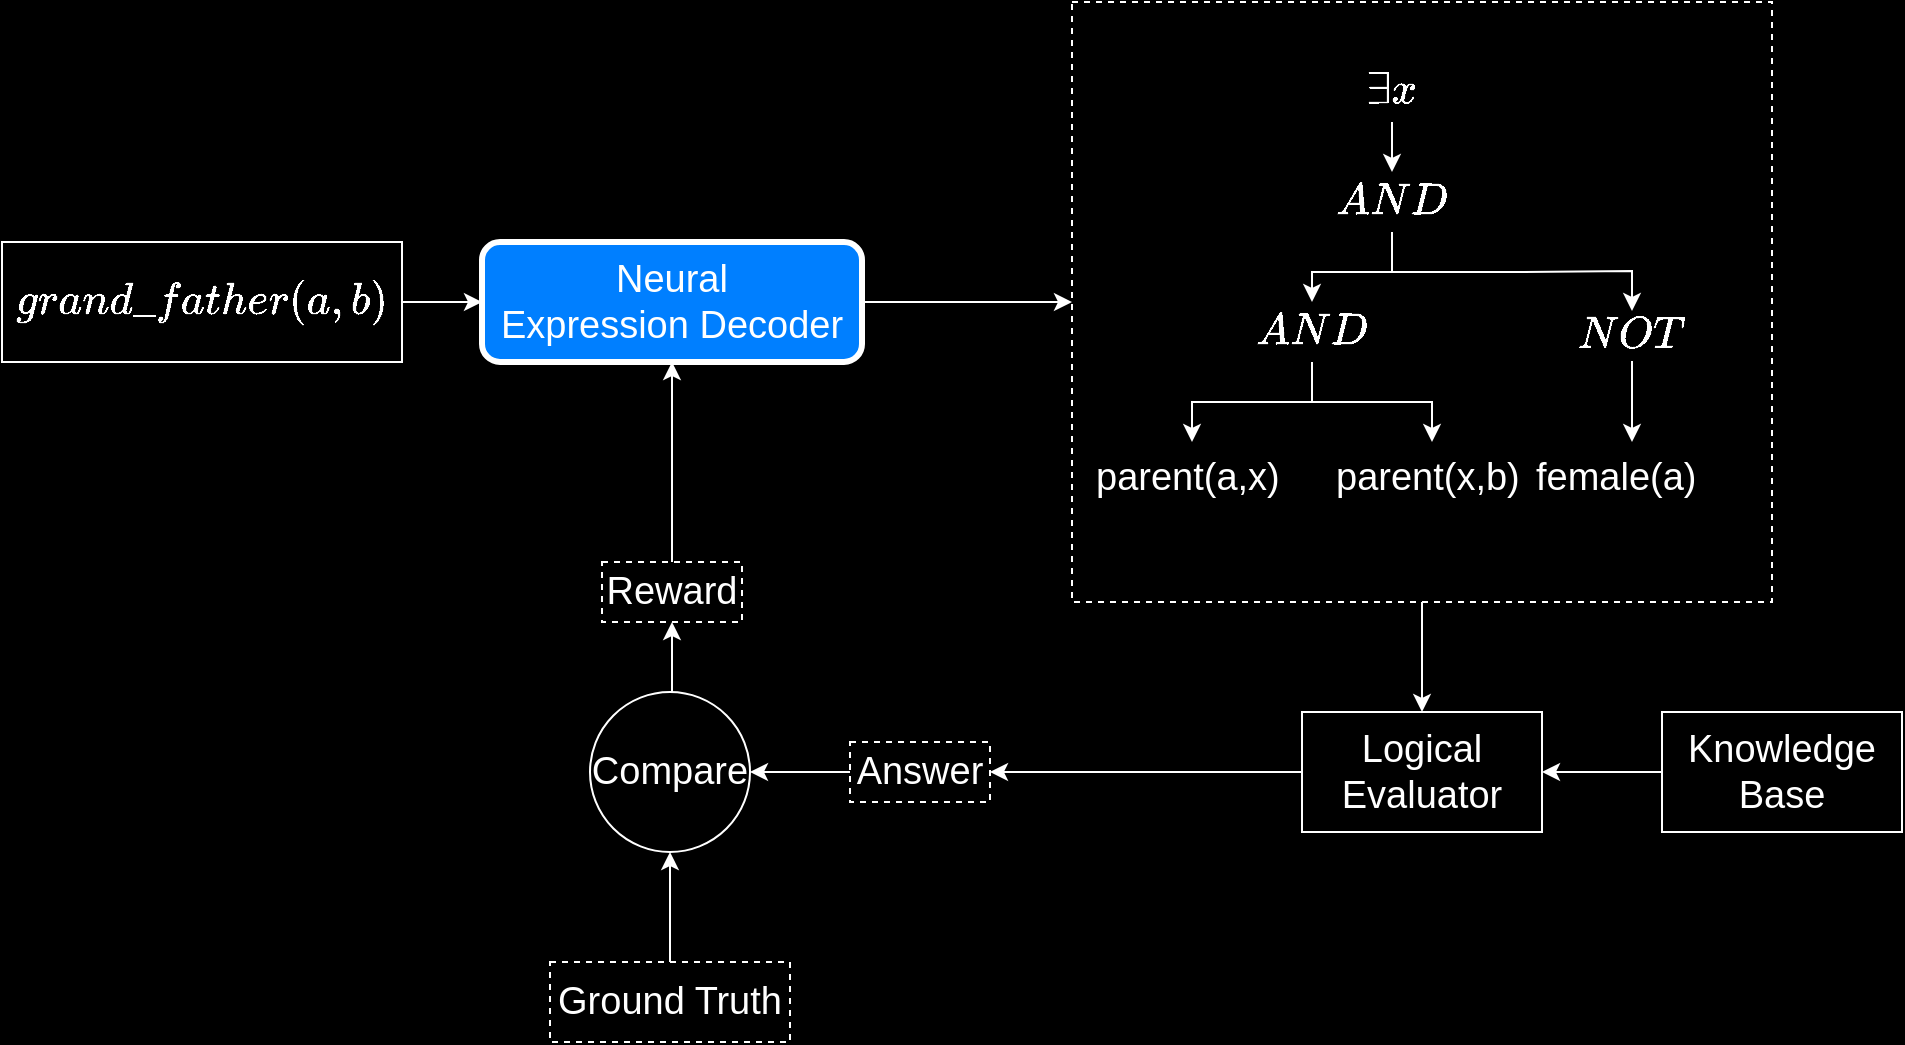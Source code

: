 <mxfile version="11.0.1" type="github"><diagram id="BeI8DHMDFHrEP4bDjmuN" name="Page-1"><mxGraphModel dx="1186" dy="758" grid="1" gridSize="10" guides="1" tooltips="1" connect="1" arrows="1" fold="1" page="1" pageScale="1" pageWidth="1100" pageHeight="850" background="#000000" math="1" shadow="0"><root><mxCell id="0"/><mxCell id="1" parent="0"/><mxCell id="dKdMtzHMEAxyN29hFK7c-27" style="edgeStyle=orthogonalEdgeStyle;rounded=0;orthogonalLoop=1;jettySize=auto;html=1;exitX=1;exitY=0.5;exitDx=0;exitDy=0;fontSize=19;strokeColor=#FFFFFF;fontColor=#FFFFFF;" parent="1" source="dKdMtzHMEAxyN29hFK7c-3" target="dKdMtzHMEAxyN29hFK7c-29" edge="1"><mxGeometry relative="1" as="geometry"><mxPoint x="590" y="270" as="targetPoint"/></mxGeometry></mxCell><mxCell id="dKdMtzHMEAxyN29hFK7c-3" value="Neural &lt;br style=&quot;font-size: 19px;&quot;&gt;Expression Decoder" style="rounded=1;whiteSpace=wrap;html=1;fontSize=19;strokeColor=#FFFFFF;fontColor=#FFFFFF;fillColor=#007FFF;strokeWidth=3;" parent="1" vertex="1"><mxGeometry x="320" y="240" width="190" height="60" as="geometry"/></mxCell><mxCell id="dKdMtzHMEAxyN29hFK7c-5" style="edgeStyle=orthogonalEdgeStyle;rounded=0;orthogonalLoop=1;jettySize=auto;html=1;exitX=1;exitY=0.5;exitDx=0;exitDy=0;entryX=0;entryY=0.5;entryDx=0;entryDy=0;fontSize=19;strokeColor=#FFFFFF;fontColor=#FFFFFF;" parent="1" source="dKdMtzHMEAxyN29hFK7c-4" target="dKdMtzHMEAxyN29hFK7c-3" edge="1"><mxGeometry relative="1" as="geometry"/></mxCell><mxCell id="dKdMtzHMEAxyN29hFK7c-4" value="$$grand\_father(a,b)$$" style="rounded=0;whiteSpace=wrap;html=1;fontSize=19;fillColor=none;strokeColor=#FFFFFF;fontColor=#FFFFFF;" parent="1" vertex="1"><mxGeometry x="80" y="240" width="200" height="60" as="geometry"/></mxCell><mxCell id="dKdMtzHMEAxyN29hFK7c-32" style="edgeStyle=orthogonalEdgeStyle;rounded=0;orthogonalLoop=1;jettySize=auto;html=1;exitX=0.5;exitY=1;exitDx=0;exitDy=0;fontSize=19;strokeColor=#FFFFFF;fontColor=#FFFFFF;" parent="1" source="dKdMtzHMEAxyN29hFK7c-29" target="dKdMtzHMEAxyN29hFK7c-31" edge="1"><mxGeometry relative="1" as="geometry"/></mxCell><mxCell id="dKdMtzHMEAxyN29hFK7c-26" value="" style="group;dashed=1;strokeColor=none;fontColor=#FFFFFF;" parent="1" vertex="1" connectable="0"><mxGeometry x="625" y="150" width="340" height="270" as="geometry"/></mxCell><mxCell id="dKdMtzHMEAxyN29hFK7c-11" value="$$\exists x $$" style="rounded=0;whiteSpace=wrap;html=1;fillColor=none;fontSize=19;strokeColor=none;fontColor=#FFFFFF;" parent="dKdMtzHMEAxyN29hFK7c-26" vertex="1"><mxGeometry x="130" width="40" height="30" as="geometry"/></mxCell><mxCell id="dKdMtzHMEAxyN29hFK7c-12" value="$$AND $$" style="rounded=0;whiteSpace=wrap;html=1;fillColor=none;fontSize=19;strokeColor=none;fontColor=#FFFFFF;" parent="dKdMtzHMEAxyN29hFK7c-26" vertex="1"><mxGeometry x="130" y="55" width="40" height="30" as="geometry"/></mxCell><mxCell id="dKdMtzHMEAxyN29hFK7c-13" style="edgeStyle=orthogonalEdgeStyle;rounded=0;orthogonalLoop=1;jettySize=auto;html=1;exitX=0.5;exitY=1;exitDx=0;exitDy=0;entryX=0.5;entryY=0;entryDx=0;entryDy=0;fontSize=19;strokeColor=#FFFFFF;fontColor=#FFFFFF;" parent="dKdMtzHMEAxyN29hFK7c-26" source="dKdMtzHMEAxyN29hFK7c-11" target="dKdMtzHMEAxyN29hFK7c-12" edge="1"><mxGeometry relative="1" as="geometry"/></mxCell><mxCell id="dKdMtzHMEAxyN29hFK7c-14" value="$$AND $$" style="rounded=0;whiteSpace=wrap;html=1;fillColor=none;fontSize=19;strokeColor=none;fontColor=#FFFFFF;" parent="dKdMtzHMEAxyN29hFK7c-26" vertex="1"><mxGeometry x="90" y="120" width="40" height="30" as="geometry"/></mxCell><mxCell id="dKdMtzHMEAxyN29hFK7c-16" style="edgeStyle=orthogonalEdgeStyle;rounded=0;orthogonalLoop=1;jettySize=auto;html=1;exitX=0.5;exitY=1;exitDx=0;exitDy=0;entryX=0.5;entryY=0;entryDx=0;entryDy=0;fontSize=19;strokeColor=#FFFFFF;fontColor=#FFFFFF;" parent="dKdMtzHMEAxyN29hFK7c-26" source="dKdMtzHMEAxyN29hFK7c-12" target="dKdMtzHMEAxyN29hFK7c-14" edge="1"><mxGeometry relative="1" as="geometry"/></mxCell><mxCell id="dKdMtzHMEAxyN29hFK7c-15" value="parent(a,x)" style="text;html=1;fontSize=19;strokeColor=none;fontColor=#FFFFFF;" parent="dKdMtzHMEAxyN29hFK7c-26" vertex="1"><mxGeometry y="190" width="100" height="40" as="geometry"/></mxCell><mxCell id="dKdMtzHMEAxyN29hFK7c-17" style="edgeStyle=orthogonalEdgeStyle;rounded=0;orthogonalLoop=1;jettySize=auto;html=1;exitX=0.5;exitY=1;exitDx=0;exitDy=0;entryX=0.5;entryY=0;entryDx=0;entryDy=0;fontSize=19;strokeColor=#FFFFFF;fontColor=#FFFFFF;" parent="dKdMtzHMEAxyN29hFK7c-26" source="dKdMtzHMEAxyN29hFK7c-14" target="dKdMtzHMEAxyN29hFK7c-15" edge="1"><mxGeometry relative="1" as="geometry"/></mxCell><mxCell id="dKdMtzHMEAxyN29hFK7c-18" value="parent(x,b)" style="text;html=1;fontSize=19;strokeColor=none;fontColor=#FFFFFF;" parent="dKdMtzHMEAxyN29hFK7c-26" vertex="1"><mxGeometry x="120" y="190" width="100" height="40" as="geometry"/></mxCell><mxCell id="dKdMtzHMEAxyN29hFK7c-19" style="edgeStyle=orthogonalEdgeStyle;rounded=0;orthogonalLoop=1;jettySize=auto;html=1;exitX=0.5;exitY=1;exitDx=0;exitDy=0;entryX=0.5;entryY=0;entryDx=0;entryDy=0;fontSize=19;strokeColor=#FFFFFF;fontColor=#FFFFFF;" parent="dKdMtzHMEAxyN29hFK7c-26" source="dKdMtzHMEAxyN29hFK7c-14" target="dKdMtzHMEAxyN29hFK7c-18" edge="1"><mxGeometry relative="1" as="geometry"/></mxCell><mxCell id="dKdMtzHMEAxyN29hFK7c-22" value="$$NOT $$" style="rounded=0;whiteSpace=wrap;html=1;fillColor=none;fontSize=19;strokeColor=none;fontColor=#FFFFFF;" parent="dKdMtzHMEAxyN29hFK7c-26" vertex="1"><mxGeometry x="250" y="124.5" width="40" height="25" as="geometry"/></mxCell><mxCell id="dKdMtzHMEAxyN29hFK7c-23" style="edgeStyle=orthogonalEdgeStyle;rounded=0;orthogonalLoop=1;jettySize=auto;html=1;exitX=0.5;exitY=1;exitDx=0;exitDy=0;entryX=0.5;entryY=0;entryDx=0;entryDy=0;fontSize=19;strokeColor=#FFFFFF;fontColor=#FFFFFF;" parent="dKdMtzHMEAxyN29hFK7c-26" source="dKdMtzHMEAxyN29hFK7c-12" target="dKdMtzHMEAxyN29hFK7c-22" edge="1"><mxGeometry relative="1" as="geometry"/></mxCell><mxCell id="dKdMtzHMEAxyN29hFK7c-29" value="" style="rounded=0;whiteSpace=wrap;html=1;fillColor=none;fontSize=19;strokeColor=#FFFFFF;fontColor=#FFFFFF;dashed=1;" parent="dKdMtzHMEAxyN29hFK7c-26" vertex="1"><mxGeometry x="-10" y="-30" width="350" height="300" as="geometry"/></mxCell><mxCell id="dKdMtzHMEAxyN29hFK7c-24" value="female(a)" style="text;html=1;fontSize=19;strokeColor=none;fontColor=#FFFFFF;" parent="dKdMtzHMEAxyN29hFK7c-26" vertex="1"><mxGeometry x="220" y="190" width="100" height="40" as="geometry"/></mxCell><mxCell id="dKdMtzHMEAxyN29hFK7c-25" style="edgeStyle=orthogonalEdgeStyle;rounded=0;orthogonalLoop=1;jettySize=auto;html=1;exitX=0.5;exitY=1;exitDx=0;exitDy=0;fontSize=19;strokeColor=#FFFFFF;fontColor=#FFFFFF;" parent="dKdMtzHMEAxyN29hFK7c-26" source="dKdMtzHMEAxyN29hFK7c-22" target="dKdMtzHMEAxyN29hFK7c-24" edge="1"><mxGeometry relative="1" as="geometry"/></mxCell><mxCell id="dKdMtzHMEAxyN29hFK7c-37" style="edgeStyle=orthogonalEdgeStyle;rounded=0;orthogonalLoop=1;jettySize=auto;html=1;exitX=0;exitY=0.5;exitDx=0;exitDy=0;fontSize=19;entryX=1;entryY=0.5;entryDx=0;entryDy=0;strokeColor=#FFFFFF;fontColor=#FFFFFF;" parent="1" source="dKdMtzHMEAxyN29hFK7c-31" target="dKdMtzHMEAxyN29hFK7c-48" edge="1"><mxGeometry relative="1" as="geometry"><mxPoint x="550" y="507" as="targetPoint"/></mxGeometry></mxCell><mxCell id="dKdMtzHMEAxyN29hFK7c-31" value="Logical Evaluator" style="rounded=0;whiteSpace=wrap;html=1;strokeColor=#FFFFFF;fillColor=none;fontSize=19;fontColor=#FFFFFF;" parent="1" vertex="1"><mxGeometry x="730" y="475" width="120" height="60" as="geometry"/></mxCell><mxCell id="dKdMtzHMEAxyN29hFK7c-36" style="edgeStyle=orthogonalEdgeStyle;rounded=0;orthogonalLoop=1;jettySize=auto;html=1;exitX=0;exitY=0.5;exitDx=0;exitDy=0;entryX=1;entryY=0.5;entryDx=0;entryDy=0;fontSize=19;strokeColor=#FFFFFF;fontColor=#FFFFFF;" parent="1" source="dKdMtzHMEAxyN29hFK7c-35" target="dKdMtzHMEAxyN29hFK7c-31" edge="1"><mxGeometry relative="1" as="geometry"/></mxCell><mxCell id="dKdMtzHMEAxyN29hFK7c-35" value="Knowledge Base" style="rounded=0;whiteSpace=wrap;html=1;strokeColor=#FFFFFF;fillColor=none;fontSize=19;fontColor=#FFFFFF;" parent="1" vertex="1"><mxGeometry x="910" y="475" width="120" height="60" as="geometry"/></mxCell><mxCell id="dKdMtzHMEAxyN29hFK7c-45" style="edgeStyle=orthogonalEdgeStyle;rounded=0;orthogonalLoop=1;jettySize=auto;html=1;exitX=0.5;exitY=0;exitDx=0;exitDy=0;entryX=0.5;entryY=1;entryDx=0;entryDy=0;fontSize=19;strokeColor=#FFFFFF;fontColor=#FFFFFF;" parent="1" source="dKdMtzHMEAxyN29hFK7c-38" target="dKdMtzHMEAxyN29hFK7c-3" edge="1"><mxGeometry relative="1" as="geometry"/></mxCell><mxCell id="dKdMtzHMEAxyN29hFK7c-38" value="Reward" style="rounded=0;whiteSpace=wrap;html=1;strokeColor=#FFFFFF;fillColor=none;fontSize=19;dashed=1;fontColor=#FFFFFF;" parent="1" vertex="1"><mxGeometry x="380" y="400" width="70" height="30" as="geometry"/></mxCell><mxCell id="dKdMtzHMEAxyN29hFK7c-46" style="edgeStyle=orthogonalEdgeStyle;rounded=0;orthogonalLoop=1;jettySize=auto;html=1;exitX=0.5;exitY=0;exitDx=0;exitDy=0;entryX=0.5;entryY=1;entryDx=0;entryDy=0;fontSize=19;strokeColor=#FFFFFF;fontColor=#FFFFFF;" parent="1" source="dKdMtzHMEAxyN29hFK7c-39" target="dKdMtzHMEAxyN29hFK7c-38" edge="1"><mxGeometry relative="1" as="geometry"/></mxCell><mxCell id="dKdMtzHMEAxyN29hFK7c-39" value="Compare" style="ellipse;whiteSpace=wrap;html=1;aspect=fixed;strokeColor=#FFFFFF;fillColor=none;fontSize=19;fontColor=#FFFFFF;" parent="1" vertex="1"><mxGeometry x="374" y="465" width="80" height="80" as="geometry"/></mxCell><mxCell id="dKdMtzHMEAxyN29hFK7c-43" style="edgeStyle=orthogonalEdgeStyle;rounded=0;orthogonalLoop=1;jettySize=auto;html=1;exitX=0.5;exitY=0;exitDx=0;exitDy=0;entryX=0.5;entryY=1;entryDx=0;entryDy=0;fontSize=19;strokeColor=#FFFFFF;fontColor=#FFFFFF;" parent="1" source="dKdMtzHMEAxyN29hFK7c-42" target="dKdMtzHMEAxyN29hFK7c-39" edge="1"><mxGeometry relative="1" as="geometry"/></mxCell><mxCell id="dKdMtzHMEAxyN29hFK7c-42" value="Ground Truth" style="rounded=0;whiteSpace=wrap;html=1;strokeColor=#FFFFFF;fillColor=none;fontSize=19;dashed=1;fontColor=#FFFFFF;" parent="1" vertex="1"><mxGeometry x="354" y="600" width="120" height="40" as="geometry"/></mxCell><mxCell id="dKdMtzHMEAxyN29hFK7c-49" style="edgeStyle=orthogonalEdgeStyle;rounded=0;orthogonalLoop=1;jettySize=auto;html=1;exitX=0;exitY=0.5;exitDx=0;exitDy=0;entryX=1;entryY=0.5;entryDx=0;entryDy=0;fontSize=19;strokeColor=#FFFFFF;fontColor=#FFFFFF;" parent="1" source="dKdMtzHMEAxyN29hFK7c-48" target="dKdMtzHMEAxyN29hFK7c-39" edge="1"><mxGeometry relative="1" as="geometry"/></mxCell><mxCell id="dKdMtzHMEAxyN29hFK7c-48" value="Answer" style="rounded=0;whiteSpace=wrap;html=1;strokeColor=#FFFFFF;fillColor=none;fontSize=19;dashed=1;fontColor=#FFFFFF;" parent="1" vertex="1"><mxGeometry x="504" y="490" width="70" height="30" as="geometry"/></mxCell></root></mxGraphModel></diagram></mxfile>